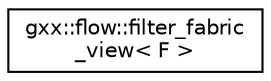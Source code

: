 digraph "Graphical Class Hierarchy"
{
  edge [fontname="Helvetica",fontsize="10",labelfontname="Helvetica",labelfontsize="10"];
  node [fontname="Helvetica",fontsize="10",shape=record];
  rankdir="LR";
  Node1 [label="gxx::flow::filter_fabric\l_view\< F \>",height=0.2,width=0.4,color="black", fillcolor="white", style="filled",URL="$structgxx_1_1flow_1_1filter__fabric__view.html"];
}
